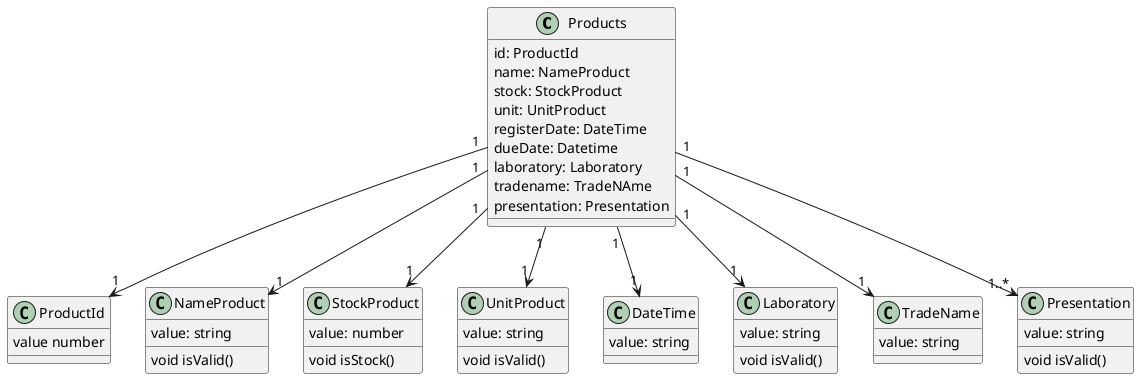 @startuml

class Products {
	id: ProductId
    name: NameProduct
    stock: StockProduct
    unit: UnitProduct
    registerDate: DateTime
    dueDate: Datetime 
    laboratory: Laboratory
    tradename: TradeNAme
    presentation: Presentation

}

class ProductId{
    value number
}


class NameProduct{
    value: string 
    void isValid()
}

class StockProduct{
    value: number
    void isStock()
}

class UnitProduct{
    value: string
    void isValid()
}

class DateTime{
    value: string 
}

class Laboratory{
    value: string 
    void isValid()
}


class TradeName{
    value: string 
}

class Presentation{
    value: string
    void isValid()
}


Products "1" --> "1..*" Presentation
Products "1" --> "1" ProductId
Products "1" --> "1" StockProduct
Products "1" --> "1" TradeName 
Products "1" --> "1" Laboratory
Products "1" --> "1" NameProduct
Products "1" --> "1" UnitProduct
Products "1" --> "1" DateTime

@enduml